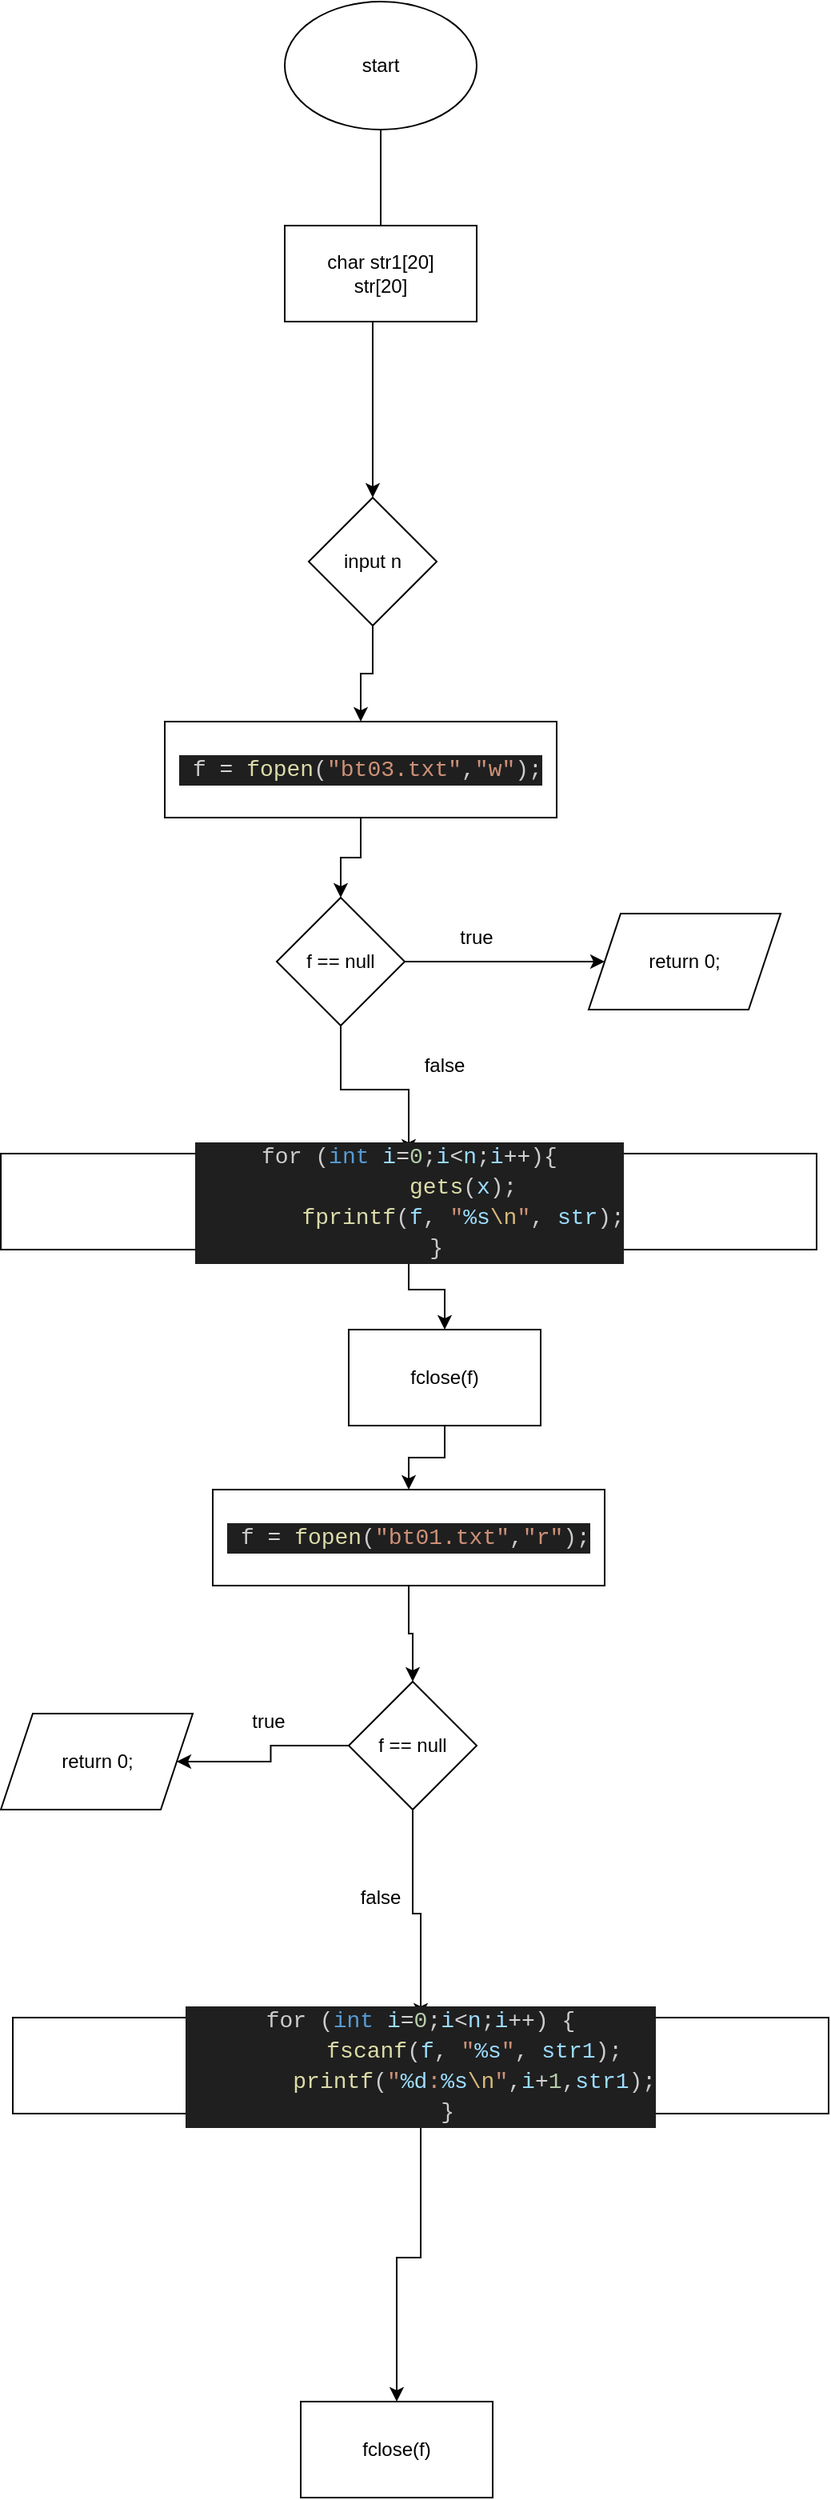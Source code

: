 <mxfile version="22.0.3" type="device">
  <diagram name="Page-1" id="dQq_sxYRf2Paqsmh5ATd">
    <mxGraphModel dx="1328" dy="1955" grid="1" gridSize="10" guides="1" tooltips="1" connect="1" arrows="1" fold="1" page="1" pageScale="1" pageWidth="850" pageHeight="1100" math="0" shadow="0">
      <root>
        <mxCell id="0" />
        <mxCell id="1" parent="0" />
        <mxCell id="t8uLsHS5nV-Fre8a65G6-3" value="" style="edgeStyle=orthogonalEdgeStyle;rounded=0;orthogonalLoop=1;jettySize=auto;html=1;" parent="1" source="t8uLsHS5nV-Fre8a65G6-1" target="t8uLsHS5nV-Fre8a65G6-2" edge="1">
          <mxGeometry relative="1" as="geometry" />
        </mxCell>
        <mxCell id="t8uLsHS5nV-Fre8a65G6-1" value="start" style="ellipse;whiteSpace=wrap;html=1;" parent="1" vertex="1">
          <mxGeometry x="370" y="-130" width="120" height="80" as="geometry" />
        </mxCell>
        <mxCell id="t8uLsHS5nV-Fre8a65G6-5" value="" style="edgeStyle=orthogonalEdgeStyle;rounded=0;orthogonalLoop=1;jettySize=auto;html=1;" parent="1" source="t8uLsHS5nV-Fre8a65G6-2" target="t8uLsHS5nV-Fre8a65G6-4" edge="1">
          <mxGeometry relative="1" as="geometry" />
        </mxCell>
        <mxCell id="t8uLsHS5nV-Fre8a65G6-2" value="input n" style="rhombus;whiteSpace=wrap;html=1;" parent="1" vertex="1">
          <mxGeometry x="385" y="180" width="80" height="80" as="geometry" />
        </mxCell>
        <mxCell id="t8uLsHS5nV-Fre8a65G6-7" value="" style="edgeStyle=orthogonalEdgeStyle;rounded=0;orthogonalLoop=1;jettySize=auto;html=1;" parent="1" source="t8uLsHS5nV-Fre8a65G6-4" target="t8uLsHS5nV-Fre8a65G6-6" edge="1">
          <mxGeometry relative="1" as="geometry" />
        </mxCell>
        <mxCell id="t8uLsHS5nV-Fre8a65G6-4" value="&lt;div style=&quot;color: rgb(204, 204, 204); background-color: rgb(31, 31, 31); font-family: Consolas, &amp;quot;Courier New&amp;quot;, monospace; font-size: 14px; line-height: 19px;&quot;&gt;&amp;nbsp;f &lt;span style=&quot;color: #d4d4d4;&quot;&gt;=&lt;/span&gt; &lt;span style=&quot;color: #dcdcaa;&quot;&gt;fopen&lt;/span&gt;(&lt;span style=&quot;color: #ce9178;&quot;&gt;&quot;bt03.txt&quot;&lt;/span&gt;,&lt;span style=&quot;color: #ce9178;&quot;&gt;&quot;w&quot;&lt;/span&gt;);&lt;/div&gt;" style="rounded=0;whiteSpace=wrap;html=1;" parent="1" vertex="1">
          <mxGeometry x="295" y="320" width="245" height="60" as="geometry" />
        </mxCell>
        <mxCell id="t8uLsHS5nV-Fre8a65G6-10" value="" style="edgeStyle=orthogonalEdgeStyle;rounded=0;orthogonalLoop=1;jettySize=auto;html=1;" parent="1" source="t8uLsHS5nV-Fre8a65G6-6" target="t8uLsHS5nV-Fre8a65G6-8" edge="1">
          <mxGeometry relative="1" as="geometry" />
        </mxCell>
        <mxCell id="t8uLsHS5nV-Fre8a65G6-13" value="" style="edgeStyle=orthogonalEdgeStyle;rounded=0;orthogonalLoop=1;jettySize=auto;html=1;" parent="1" source="t8uLsHS5nV-Fre8a65G6-6" target="t8uLsHS5nV-Fre8a65G6-12" edge="1">
          <mxGeometry relative="1" as="geometry" />
        </mxCell>
        <mxCell id="t8uLsHS5nV-Fre8a65G6-6" value="f == null" style="rhombus;whiteSpace=wrap;html=1;rounded=0;" parent="1" vertex="1">
          <mxGeometry x="365" y="430" width="80" height="80" as="geometry" />
        </mxCell>
        <mxCell id="t8uLsHS5nV-Fre8a65G6-8" value="return 0;" style="shape=parallelogram;perimeter=parallelogramPerimeter;whiteSpace=wrap;html=1;fixedSize=1;" parent="1" vertex="1">
          <mxGeometry x="560" y="440" width="120" height="60" as="geometry" />
        </mxCell>
        <mxCell id="t8uLsHS5nV-Fre8a65G6-17" value="" style="edgeStyle=orthogonalEdgeStyle;rounded=0;orthogonalLoop=1;jettySize=auto;html=1;" parent="1" source="t8uLsHS5nV-Fre8a65G6-12" target="t8uLsHS5nV-Fre8a65G6-16" edge="1">
          <mxGeometry relative="1" as="geometry" />
        </mxCell>
        <mxCell id="t8uLsHS5nV-Fre8a65G6-12" value="&lt;div style=&quot;background-color: rgb(31, 31, 31); font-family: Consolas, &amp;quot;Courier New&amp;quot;, monospace; font-size: 14px; line-height: 19px;&quot;&gt;&lt;div style=&quot;line-height: 19px;&quot;&gt;&lt;div style=&quot;line-height: 19px;&quot;&gt;&lt;div style=&quot;color: rgb(204, 204, 204);&quot;&gt;for (&lt;span style=&quot;color: #569cd6;&quot;&gt;int&lt;/span&gt; &lt;span style=&quot;color: #9cdcfe;&quot;&gt;i&lt;/span&gt;&lt;span style=&quot;color: #d4d4d4;&quot;&gt;=&lt;/span&gt;&lt;span style=&quot;color: #b5cea8;&quot;&gt;0&lt;/span&gt;;&lt;span style=&quot;color: #9cdcfe;&quot;&gt;i&lt;/span&gt;&lt;span style=&quot;color: #d4d4d4;&quot;&gt;&amp;lt;&lt;/span&gt;&lt;span style=&quot;color: #9cdcfe;&quot;&gt;n&lt;/span&gt;;&lt;span style=&quot;color: #9cdcfe;&quot;&gt;i&lt;/span&gt;&lt;span style=&quot;color: #d4d4d4;&quot;&gt;++&lt;/span&gt;){&lt;/div&gt;&lt;div style=&quot;color: rgb(204, 204, 204);&quot;&gt;&amp;nbsp; &amp;nbsp; &amp;nbsp; &amp;nbsp; &lt;span style=&quot;color: #dcdcaa;&quot;&gt;gets&lt;/span&gt;(&lt;span style=&quot;color: #9cdcfe;&quot;&gt;x&lt;/span&gt;);&lt;/div&gt;&lt;div style=&quot;&quot;&gt;&lt;font color=&quot;#cccccc&quot;&gt;&amp;nbsp; &amp;nbsp; &amp;nbsp; &amp;nbsp; &lt;/font&gt;&lt;span style=&quot;color: rgb(220, 220, 170);&quot;&gt;fprintf&lt;/span&gt;&lt;font color=&quot;#cccccc&quot;&gt;(&lt;/font&gt;&lt;span style=&quot;color: rgb(156, 220, 254);&quot;&gt;f&lt;/span&gt;&lt;font color=&quot;#cccccc&quot;&gt;, &lt;/font&gt;&lt;span style=&quot;color: rgb(206, 145, 120);&quot;&gt;&quot;&lt;/span&gt;&lt;span style=&quot;color: rgb(156, 220, 254);&quot;&gt;%s&lt;/span&gt;&lt;span style=&quot;color: rgb(215, 186, 125);&quot;&gt;\n&lt;/span&gt;&lt;span style=&quot;color: rgb(206, 145, 120);&quot;&gt;&quot;&lt;/span&gt;&lt;font color=&quot;#cccccc&quot;&gt;, &lt;/font&gt;&lt;font color=&quot;#9cdcfe&quot;&gt;str&lt;/font&gt;&lt;font color=&quot;#cccccc&quot;&gt;);&lt;/font&gt;&lt;/div&gt;&lt;div style=&quot;color: rgb(204, 204, 204);&quot;&gt;&amp;nbsp; &amp;nbsp; }&lt;/div&gt;&lt;/div&gt;&lt;/div&gt;&lt;/div&gt;" style="rounded=0;whiteSpace=wrap;html=1;" parent="1" vertex="1">
          <mxGeometry x="192.5" y="590" width="510" height="60" as="geometry" />
        </mxCell>
        <mxCell id="t8uLsHS5nV-Fre8a65G6-14" value="true" style="text;html=1;strokeColor=none;fillColor=none;align=center;verticalAlign=middle;whiteSpace=wrap;rounded=0;" parent="1" vertex="1">
          <mxGeometry x="460" y="440" width="60" height="30" as="geometry" />
        </mxCell>
        <mxCell id="t8uLsHS5nV-Fre8a65G6-15" value="false" style="text;html=1;strokeColor=none;fillColor=none;align=center;verticalAlign=middle;whiteSpace=wrap;rounded=0;" parent="1" vertex="1">
          <mxGeometry x="440" y="520" width="60" height="30" as="geometry" />
        </mxCell>
        <mxCell id="t8uLsHS5nV-Fre8a65G6-31" value="" style="edgeStyle=orthogonalEdgeStyle;rounded=0;orthogonalLoop=1;jettySize=auto;html=1;" parent="1" source="t8uLsHS5nV-Fre8a65G6-16" target="t8uLsHS5nV-Fre8a65G6-21" edge="1">
          <mxGeometry relative="1" as="geometry" />
        </mxCell>
        <mxCell id="t8uLsHS5nV-Fre8a65G6-16" value="fclose(f)" style="whiteSpace=wrap;html=1;rounded=0;" parent="1" vertex="1">
          <mxGeometry x="410" y="700" width="120" height="60" as="geometry" />
        </mxCell>
        <mxCell id="t8uLsHS5nV-Fre8a65G6-20" value="" style="edgeStyle=orthogonalEdgeStyle;rounded=0;orthogonalLoop=1;jettySize=auto;html=1;" parent="1" source="t8uLsHS5nV-Fre8a65G6-21" target="t8uLsHS5nV-Fre8a65G6-24" edge="1">
          <mxGeometry relative="1" as="geometry" />
        </mxCell>
        <mxCell id="t8uLsHS5nV-Fre8a65G6-21" value="&lt;div style=&quot;color: rgb(204, 204, 204); background-color: rgb(31, 31, 31); font-family: Consolas, &amp;quot;Courier New&amp;quot;, monospace; font-size: 14px; line-height: 19px;&quot;&gt;&amp;nbsp;f &lt;span style=&quot;color: #d4d4d4;&quot;&gt;=&lt;/span&gt; &lt;span style=&quot;color: #dcdcaa;&quot;&gt;fopen&lt;/span&gt;(&lt;span style=&quot;color: #ce9178;&quot;&gt;&quot;bt01.txt&quot;&lt;/span&gt;,&lt;span style=&quot;color: #ce9178;&quot;&gt;&quot;r&quot;&lt;/span&gt;);&lt;/div&gt;" style="rounded=0;whiteSpace=wrap;html=1;" parent="1" vertex="1">
          <mxGeometry x="325" y="800" width="245" height="60" as="geometry" />
        </mxCell>
        <mxCell id="t8uLsHS5nV-Fre8a65G6-22" value="" style="edgeStyle=orthogonalEdgeStyle;rounded=0;orthogonalLoop=1;jettySize=auto;html=1;" parent="1" source="t8uLsHS5nV-Fre8a65G6-24" target="t8uLsHS5nV-Fre8a65G6-25" edge="1">
          <mxGeometry relative="1" as="geometry" />
        </mxCell>
        <mxCell id="t8uLsHS5nV-Fre8a65G6-23" value="" style="edgeStyle=orthogonalEdgeStyle;rounded=0;orthogonalLoop=1;jettySize=auto;html=1;" parent="1" source="t8uLsHS5nV-Fre8a65G6-24" target="t8uLsHS5nV-Fre8a65G6-27" edge="1">
          <mxGeometry relative="1" as="geometry" />
        </mxCell>
        <mxCell id="t8uLsHS5nV-Fre8a65G6-24" value="f == null" style="rhombus;whiteSpace=wrap;html=1;rounded=0;" parent="1" vertex="1">
          <mxGeometry x="410" y="920" width="80" height="80" as="geometry" />
        </mxCell>
        <mxCell id="t8uLsHS5nV-Fre8a65G6-25" value="return 0;" style="shape=parallelogram;perimeter=parallelogramPerimeter;whiteSpace=wrap;html=1;fixedSize=1;" parent="1" vertex="1">
          <mxGeometry x="192.5" y="940" width="120" height="60" as="geometry" />
        </mxCell>
        <mxCell id="t8uLsHS5nV-Fre8a65G6-26" value="" style="edgeStyle=orthogonalEdgeStyle;rounded=0;orthogonalLoop=1;jettySize=auto;html=1;" parent="1" source="t8uLsHS5nV-Fre8a65G6-27" target="t8uLsHS5nV-Fre8a65G6-30" edge="1">
          <mxGeometry relative="1" as="geometry" />
        </mxCell>
        <mxCell id="t8uLsHS5nV-Fre8a65G6-27" value="&lt;div style=&quot;background-color: rgb(31, 31, 31); font-family: Consolas, &amp;quot;Courier New&amp;quot;, monospace; font-size: 14px; line-height: 19px;&quot;&gt;&lt;div style=&quot;line-height: 19px;&quot;&gt;&lt;div style=&quot;line-height: 19px;&quot;&gt;&lt;div style=&quot;line-height: 19px;&quot;&gt;&lt;div style=&quot;color: rgb(204, 204, 204);&quot;&gt;for (&lt;span style=&quot;color: #569cd6;&quot;&gt;int&lt;/span&gt; &lt;span style=&quot;color: #9cdcfe;&quot;&gt;i&lt;/span&gt;&lt;span style=&quot;color: #d4d4d4;&quot;&gt;=&lt;/span&gt;&lt;span style=&quot;color: #b5cea8;&quot;&gt;0&lt;/span&gt;;&lt;span style=&quot;color: #9cdcfe;&quot;&gt;i&lt;/span&gt;&lt;span style=&quot;color: #d4d4d4;&quot;&gt;&amp;lt;&lt;/span&gt;&lt;span style=&quot;color: #9cdcfe;&quot;&gt;n&lt;/span&gt;;&lt;span style=&quot;color: #9cdcfe;&quot;&gt;i&lt;/span&gt;&lt;span style=&quot;color: #d4d4d4;&quot;&gt;++&lt;/span&gt;) {&lt;/div&gt;&lt;div style=&quot;&quot;&gt;&lt;font color=&quot;#cccccc&quot;&gt;&amp;nbsp; &amp;nbsp; &amp;nbsp; &amp;nbsp; &lt;/font&gt;&lt;span style=&quot;color: rgb(220, 220, 170);&quot;&gt;fscanf&lt;/span&gt;&lt;font color=&quot;#cccccc&quot;&gt;(&lt;/font&gt;&lt;span style=&quot;color: rgb(156, 220, 254);&quot;&gt;f&lt;/span&gt;&lt;font color=&quot;#cccccc&quot;&gt;, &lt;/font&gt;&lt;span style=&quot;color: rgb(206, 145, 120);&quot;&gt;&quot;&lt;/span&gt;&lt;span style=&quot;color: rgb(156, 220, 254);&quot;&gt;%s&lt;/span&gt;&lt;span style=&quot;color: rgb(206, 145, 120);&quot;&gt;&quot;&lt;/span&gt;&lt;font color=&quot;#cccccc&quot;&gt;, &lt;/font&gt;&lt;font color=&quot;#9cdcfe&quot;&gt;str1&lt;/font&gt;&lt;font color=&quot;#cccccc&quot;&gt;);&lt;/font&gt;&lt;/div&gt;&lt;div style=&quot;&quot;&gt;&lt;span style=&quot;color: rgb(204, 204, 204);&quot;&gt;&amp;nbsp; &amp;nbsp; &amp;nbsp; &amp;nbsp; &lt;span style=&quot;color: #dcdcaa;&quot;&gt;printf&lt;/span&gt;(&lt;span style=&quot;color: #ce9178;&quot;&gt;&quot;&lt;/span&gt;&lt;span style=&quot;color: #9cdcfe;&quot;&gt;%d&lt;/span&gt;&lt;span style=&quot;color: #ce9178;&quot;&gt;:&lt;/span&gt;&lt;span style=&quot;color: #9cdcfe;&quot;&gt;%s&lt;/span&gt;&lt;span style=&quot;color: #d7ba7d;&quot;&gt;\n&lt;/span&gt;&lt;span style=&quot;color: #ce9178;&quot;&gt;&quot;&lt;/span&gt;,&lt;span style=&quot;color: #9cdcfe;&quot;&gt;i&lt;/span&gt;&lt;span style=&quot;color: #d4d4d4;&quot;&gt;+&lt;/span&gt;&lt;span style=&quot;color: #b5cea8;&quot;&gt;1&lt;/span&gt;,&lt;/span&gt;&lt;font color=&quot;#9cdcfe&quot;&gt;str1&lt;/font&gt;&lt;font color=&quot;#cccccc&quot;&gt;);&lt;/font&gt;&lt;/div&gt;&lt;div style=&quot;color: rgb(204, 204, 204);&quot;&gt;&amp;nbsp; &amp;nbsp; }&lt;/div&gt;&lt;/div&gt;&lt;/div&gt;&lt;/div&gt;&lt;/div&gt;" style="rounded=0;whiteSpace=wrap;html=1;" parent="1" vertex="1">
          <mxGeometry x="200" y="1130" width="510" height="60" as="geometry" />
        </mxCell>
        <mxCell id="t8uLsHS5nV-Fre8a65G6-28" value="true" style="text;html=1;strokeColor=none;fillColor=none;align=center;verticalAlign=middle;whiteSpace=wrap;rounded=0;" parent="1" vertex="1">
          <mxGeometry x="330" y="930" width="60" height="30" as="geometry" />
        </mxCell>
        <mxCell id="t8uLsHS5nV-Fre8a65G6-29" value="false" style="text;html=1;strokeColor=none;fillColor=none;align=center;verticalAlign=middle;whiteSpace=wrap;rounded=0;" parent="1" vertex="1">
          <mxGeometry x="400" y="1040" width="60" height="30" as="geometry" />
        </mxCell>
        <mxCell id="t8uLsHS5nV-Fre8a65G6-30" value="fclose(f)" style="whiteSpace=wrap;html=1;rounded=0;" parent="1" vertex="1">
          <mxGeometry x="380" y="1370" width="120" height="60" as="geometry" />
        </mxCell>
        <mxCell id="YN5ZP-HamBxeRni5_Btf-5" value="char str1[20]&lt;br&gt;str[20]" style="rounded=0;whiteSpace=wrap;html=1;" vertex="1" parent="1">
          <mxGeometry x="370" y="10" width="120" height="60" as="geometry" />
        </mxCell>
      </root>
    </mxGraphModel>
  </diagram>
</mxfile>
